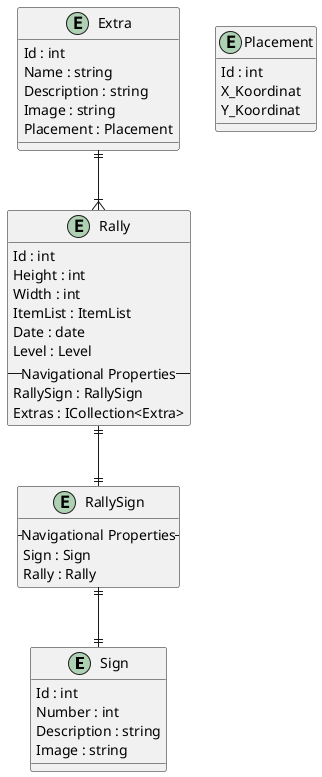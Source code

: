 @startuml DB_Model

entity Sign{
    Id : int
    Number : int
    Description : string
    Image : string

}

entity Extra {
    Id : int
    Name : string
    Description : string
    Image : string
    Placement : Placement


}

entity Rally{
    Id : int
    Height : int
    Width : int
    ItemList : ItemList
    Date : date
    Level : Level
    --Navigational Properties--
    RallySign : RallySign
    Extras : ICollection<Extra>
}

entity RallySign{
    --Navigational Properties--
    Sign : Sign
    Rally : Rally
}

entity Placement{
    Id : int
    X_Koordinat
    Y_Koordinat

}
Rally ||--|| RallySign 
RallySign ||--||Sign
Extra ||--|{Rally


@enduml